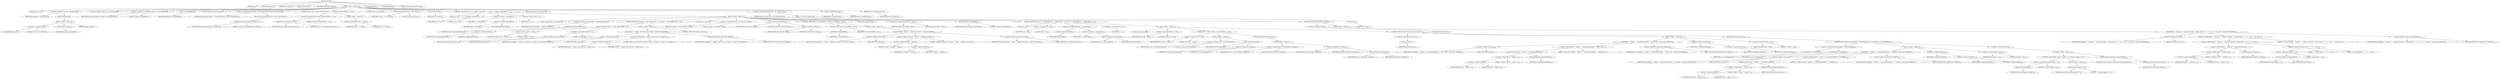 digraph "restrict" {  
"43" [label = <(METHOD,restrict)<SUB>95</SUB>> ]
"44" [label = <(PARAM,this)<SUB>95</SUB>> ]
"45" [label = <(PARAM,String[] files)<SUB>95</SUB>> ]
"46" [label = <(PARAM,File srcDir)<SUB>95</SUB>> ]
"47" [label = <(PARAM,File destDir)<SUB>95</SUB>> ]
"48" [label = <(PARAM,FileNameMapper mapper)<SUB>96</SUB>> ]
"49" [label = <(BLOCK,&lt;empty&gt;,&lt;empty&gt;)<SUB>96</SUB>> ]
"50" [label = <(LOCAL,long now: long)> ]
"51" [label = <(&lt;operator&gt;.assignment,long now = this.getTime())<SUB>98</SUB>> ]
"52" [label = <(IDENTIFIER,now,long now = this.getTime())<SUB>98</SUB>> ]
"53" [label = <(getTime,this.getTime())<SUB>98</SUB>> ]
"54" [label = <(BLOCK,&lt;empty&gt;,&lt;empty&gt;)<SUB>98</SUB>> ]
"55" [label = <(&lt;operator&gt;.assignment,&lt;empty&gt;)> ]
"56" [label = <(IDENTIFIER,$obj0,&lt;empty&gt;)> ]
"57" [label = <(&lt;operator&gt;.alloc,new java.util.Date())<SUB>98</SUB>> ]
"58" [label = <(&lt;init&gt;,new java.util.Date())<SUB>98</SUB>> ]
"59" [label = <(IDENTIFIER,$obj0,new java.util.Date())> ]
"60" [label = <(IDENTIFIER,$obj0,&lt;empty&gt;)> ]
"6" [label = <(LOCAL,StringBuffer targetList: java.lang.StringBuffer)> ]
"61" [label = <(&lt;operator&gt;.assignment,StringBuffer targetList = new StringBuffer())<SUB>99</SUB>> ]
"62" [label = <(IDENTIFIER,targetList,StringBuffer targetList = new StringBuffer())<SUB>99</SUB>> ]
"63" [label = <(&lt;operator&gt;.alloc,new StringBuffer())<SUB>99</SUB>> ]
"64" [label = <(&lt;init&gt;,new StringBuffer())<SUB>99</SUB>> ]
"5" [label = <(IDENTIFIER,targetList,new StringBuffer())<SUB>99</SUB>> ]
"65" [label = <(LOCAL,String osname: java.lang.String)> ]
"66" [label = <(&lt;operator&gt;.assignment,String osname = System.getProperty(&quot;os.name&quot;).toLowerCase())<SUB>106</SUB>> ]
"67" [label = <(IDENTIFIER,osname,String osname = System.getProperty(&quot;os.name&quot;).toLowerCase())<SUB>106</SUB>> ]
"68" [label = <(toLowerCase,System.getProperty(&quot;os.name&quot;).toLowerCase())<SUB>106</SUB>> ]
"69" [label = <(getProperty,System.getProperty(&quot;os.name&quot;))<SUB>106</SUB>> ]
"70" [label = <(IDENTIFIER,System,System.getProperty(&quot;os.name&quot;))<SUB>106</SUB>> ]
"71" [label = <(LITERAL,&quot;os.name&quot;,System.getProperty(&quot;os.name&quot;))<SUB>106</SUB>> ]
"72" [label = <(CONTROL_STRUCTURE,if (osname.indexOf(&quot;windows&quot;) &gt;= 0),if (osname.indexOf(&quot;windows&quot;) &gt;= 0))<SUB>107</SUB>> ]
"73" [label = <(&lt;operator&gt;.greaterEqualsThan,osname.indexOf(&quot;windows&quot;) &gt;= 0)<SUB>107</SUB>> ]
"74" [label = <(indexOf,osname.indexOf(&quot;windows&quot;))<SUB>107</SUB>> ]
"75" [label = <(IDENTIFIER,osname,osname.indexOf(&quot;windows&quot;))<SUB>107</SUB>> ]
"76" [label = <(LITERAL,&quot;windows&quot;,osname.indexOf(&quot;windows&quot;))<SUB>107</SUB>> ]
"77" [label = <(LITERAL,0,osname.indexOf(&quot;windows&quot;) &gt;= 0)<SUB>107</SUB>> ]
"78" [label = <(BLOCK,&lt;empty&gt;,&lt;empty&gt;)<SUB>107</SUB>> ]
"79" [label = <(&lt;operator&gt;.assignmentPlus,now += 2000)<SUB>108</SUB>> ]
"80" [label = <(IDENTIFIER,now,now += 2000)<SUB>108</SUB>> ]
"81" [label = <(LITERAL,2000,now += 2000)<SUB>108</SUB>> ]
"8" [label = <(LOCAL,Vector v: java.util.Vector)> ]
"82" [label = <(&lt;operator&gt;.assignment,Vector v = new Vector())<SUB>111</SUB>> ]
"83" [label = <(IDENTIFIER,v,Vector v = new Vector())<SUB>111</SUB>> ]
"84" [label = <(&lt;operator&gt;.alloc,new Vector())<SUB>111</SUB>> ]
"85" [label = <(&lt;init&gt;,new Vector())<SUB>111</SUB>> ]
"7" [label = <(IDENTIFIER,v,new Vector())<SUB>111</SUB>> ]
"86" [label = <(CONTROL_STRUCTURE,for (int i = 0; Some(i &lt; files.length); i++),for (int i = 0; Some(i &lt; files.length); i++))<SUB>112</SUB>> ]
"87" [label = <(LOCAL,int i: int)> ]
"88" [label = <(&lt;operator&gt;.assignment,int i = 0)<SUB>112</SUB>> ]
"89" [label = <(IDENTIFIER,i,int i = 0)<SUB>112</SUB>> ]
"90" [label = <(LITERAL,0,int i = 0)<SUB>112</SUB>> ]
"91" [label = <(&lt;operator&gt;.lessThan,i &lt; files.length)<SUB>112</SUB>> ]
"92" [label = <(IDENTIFIER,i,i &lt; files.length)<SUB>112</SUB>> ]
"93" [label = <(&lt;operator&gt;.fieldAccess,files.length)<SUB>112</SUB>> ]
"94" [label = <(IDENTIFIER,files,i &lt; files.length)<SUB>112</SUB>> ]
"95" [label = <(FIELD_IDENTIFIER,length,length)<SUB>112</SUB>> ]
"96" [label = <(&lt;operator&gt;.postIncrement,i++)<SUB>112</SUB>> ]
"97" [label = <(IDENTIFIER,i,i++)<SUB>112</SUB>> ]
"98" [label = <(BLOCK,&lt;empty&gt;,&lt;empty&gt;)<SUB>112</SUB>> ]
"99" [label = <(LOCAL,String[] targets: java.lang.String[])> ]
"100" [label = <(&lt;operator&gt;.assignment,String[] targets = mapFileName(files[i]))<SUB>114</SUB>> ]
"101" [label = <(IDENTIFIER,targets,String[] targets = mapFileName(files[i]))<SUB>114</SUB>> ]
"102" [label = <(mapFileName,mapFileName(files[i]))<SUB>114</SUB>> ]
"103" [label = <(IDENTIFIER,mapper,mapFileName(files[i]))<SUB>114</SUB>> ]
"104" [label = <(&lt;operator&gt;.indexAccess,files[i])<SUB>114</SUB>> ]
"105" [label = <(IDENTIFIER,files,mapFileName(files[i]))<SUB>114</SUB>> ]
"106" [label = <(IDENTIFIER,i,mapFileName(files[i]))<SUB>114</SUB>> ]
"107" [label = <(CONTROL_STRUCTURE,if (targets == null || targets.length == 0),if (targets == null || targets.length == 0))<SUB>115</SUB>> ]
"108" [label = <(&lt;operator&gt;.logicalOr,targets == null || targets.length == 0)<SUB>115</SUB>> ]
"109" [label = <(&lt;operator&gt;.equals,targets == null)<SUB>115</SUB>> ]
"110" [label = <(IDENTIFIER,targets,targets == null)<SUB>115</SUB>> ]
"111" [label = <(LITERAL,null,targets == null)<SUB>115</SUB>> ]
"112" [label = <(&lt;operator&gt;.equals,targets.length == 0)<SUB>115</SUB>> ]
"113" [label = <(&lt;operator&gt;.fieldAccess,targets.length)<SUB>115</SUB>> ]
"114" [label = <(IDENTIFIER,targets,targets.length == 0)<SUB>115</SUB>> ]
"115" [label = <(FIELD_IDENTIFIER,length,length)<SUB>115</SUB>> ]
"116" [label = <(LITERAL,0,targets.length == 0)<SUB>115</SUB>> ]
"117" [label = <(BLOCK,&lt;empty&gt;,&lt;empty&gt;)<SUB>115</SUB>> ]
"118" [label = <(log,log(files[i] + &quot; skipped - don\'t know how to handle it&quot;, Project.MSG_VERBOSE))<SUB>116</SUB>> ]
"119" [label = <(&lt;operator&gt;.fieldAccess,this.task)<SUB>116</SUB>> ]
"120" [label = <(IDENTIFIER,this,log(files[i] + &quot; skipped - don\'t know how to handle it&quot;, Project.MSG_VERBOSE))<SUB>116</SUB>> ]
"121" [label = <(FIELD_IDENTIFIER,task,task)<SUB>116</SUB>> ]
"122" [label = <(&lt;operator&gt;.addition,files[i] + &quot; skipped - don\'t know how to handle it&quot;)<SUB>116</SUB>> ]
"123" [label = <(&lt;operator&gt;.indexAccess,files[i])<SUB>116</SUB>> ]
"124" [label = <(IDENTIFIER,files,files[i] + &quot; skipped - don\'t know how to handle it&quot;)<SUB>116</SUB>> ]
"125" [label = <(IDENTIFIER,i,files[i] + &quot; skipped - don\'t know how to handle it&quot;)<SUB>116</SUB>> ]
"126" [label = <(LITERAL,&quot; skipped - don\'t know how to handle it&quot;,files[i] + &quot; skipped - don\'t know how to handle it&quot;)<SUB>116</SUB>> ]
"127" [label = <(&lt;operator&gt;.fieldAccess,Project.MSG_VERBOSE)<SUB>117</SUB>> ]
"128" [label = <(IDENTIFIER,Project,log(files[i] + &quot; skipped - don\'t know how to handle it&quot;, Project.MSG_VERBOSE))<SUB>117</SUB>> ]
"129" [label = <(FIELD_IDENTIFIER,MSG_VERBOSE,MSG_VERBOSE)<SUB>117</SUB>> ]
"130" [label = <(CONTROL_STRUCTURE,continue;,continue;)<SUB>118</SUB>> ]
"10" [label = <(LOCAL,File src: java.io.File)> ]
"131" [label = <(&lt;operator&gt;.assignment,File src = new File(srcDir, files[i]))<SUB>121</SUB>> ]
"132" [label = <(IDENTIFIER,src,File src = new File(srcDir, files[i]))<SUB>121</SUB>> ]
"133" [label = <(&lt;operator&gt;.alloc,new File(srcDir, files[i]))<SUB>121</SUB>> ]
"134" [label = <(&lt;init&gt;,new File(srcDir, files[i]))<SUB>121</SUB>> ]
"9" [label = <(IDENTIFIER,src,new File(srcDir, files[i]))<SUB>121</SUB>> ]
"135" [label = <(IDENTIFIER,srcDir,new File(srcDir, files[i]))<SUB>121</SUB>> ]
"136" [label = <(&lt;operator&gt;.indexAccess,files[i])<SUB>121</SUB>> ]
"137" [label = <(IDENTIFIER,files,new File(srcDir, files[i]))<SUB>121</SUB>> ]
"138" [label = <(IDENTIFIER,i,new File(srcDir, files[i]))<SUB>121</SUB>> ]
"139" [label = <(CONTROL_STRUCTURE,if (src.lastModified() &gt; now),if (src.lastModified() &gt; now))<SUB>122</SUB>> ]
"140" [label = <(&lt;operator&gt;.greaterThan,src.lastModified() &gt; now)<SUB>122</SUB>> ]
"141" [label = <(lastModified,src.lastModified())<SUB>122</SUB>> ]
"142" [label = <(IDENTIFIER,src,src.lastModified())<SUB>122</SUB>> ]
"143" [label = <(IDENTIFIER,now,src.lastModified() &gt; now)<SUB>122</SUB>> ]
"144" [label = <(BLOCK,&lt;empty&gt;,&lt;empty&gt;)<SUB>122</SUB>> ]
"145" [label = <(log,log(&quot;Warning: &quot; + files[i] + &quot; modified in the future.&quot;, Project.MSG_WARN))<SUB>123</SUB>> ]
"146" [label = <(&lt;operator&gt;.fieldAccess,this.task)<SUB>123</SUB>> ]
"147" [label = <(IDENTIFIER,this,log(&quot;Warning: &quot; + files[i] + &quot; modified in the future.&quot;, Project.MSG_WARN))<SUB>123</SUB>> ]
"148" [label = <(FIELD_IDENTIFIER,task,task)<SUB>123</SUB>> ]
"149" [label = <(&lt;operator&gt;.addition,&quot;Warning: &quot; + files[i] + &quot; modified in the future.&quot;)<SUB>123</SUB>> ]
"150" [label = <(&lt;operator&gt;.addition,&quot;Warning: &quot; + files[i])<SUB>123</SUB>> ]
"151" [label = <(LITERAL,&quot;Warning: &quot;,&quot;Warning: &quot; + files[i])<SUB>123</SUB>> ]
"152" [label = <(&lt;operator&gt;.indexAccess,files[i])<SUB>123</SUB>> ]
"153" [label = <(IDENTIFIER,files,&quot;Warning: &quot; + files[i])<SUB>123</SUB>> ]
"154" [label = <(IDENTIFIER,i,&quot;Warning: &quot; + files[i])<SUB>123</SUB>> ]
"155" [label = <(LITERAL,&quot; modified in the future.&quot;,&quot;Warning: &quot; + files[i] + &quot; modified in the future.&quot;)<SUB>123</SUB>> ]
"156" [label = <(&lt;operator&gt;.fieldAccess,Project.MSG_WARN)<SUB>124</SUB>> ]
"157" [label = <(IDENTIFIER,Project,log(&quot;Warning: &quot; + files[i] + &quot; modified in the future.&quot;, Project.MSG_WARN))<SUB>124</SUB>> ]
"158" [label = <(FIELD_IDENTIFIER,MSG_WARN,MSG_WARN)<SUB>124</SUB>> ]
"159" [label = <(LOCAL,boolean added: boolean)> ]
"160" [label = <(&lt;operator&gt;.assignment,boolean added = false)<SUB>127</SUB>> ]
"161" [label = <(IDENTIFIER,added,boolean added = false)<SUB>127</SUB>> ]
"162" [label = <(LITERAL,false,boolean added = false)<SUB>127</SUB>> ]
"163" [label = <(setLength,targetList.setLength(0))<SUB>128</SUB>> ]
"164" [label = <(IDENTIFIER,targetList,targetList.setLength(0))<SUB>128</SUB>> ]
"165" [label = <(LITERAL,0,targetList.setLength(0))<SUB>128</SUB>> ]
"166" [label = <(CONTROL_STRUCTURE,for (int j = 0; Some(!added &amp;&amp; j &lt; targets.length); j++),for (int j = 0; Some(!added &amp;&amp; j &lt; targets.length); j++))<SUB>129</SUB>> ]
"167" [label = <(LOCAL,int j: int)> ]
"168" [label = <(&lt;operator&gt;.assignment,int j = 0)<SUB>129</SUB>> ]
"169" [label = <(IDENTIFIER,j,int j = 0)<SUB>129</SUB>> ]
"170" [label = <(LITERAL,0,int j = 0)<SUB>129</SUB>> ]
"171" [label = <(&lt;operator&gt;.logicalAnd,!added &amp;&amp; j &lt; targets.length)<SUB>129</SUB>> ]
"172" [label = <(&lt;operator&gt;.logicalNot,!added)<SUB>129</SUB>> ]
"173" [label = <(IDENTIFIER,added,!added)<SUB>129</SUB>> ]
"174" [label = <(&lt;operator&gt;.lessThan,j &lt; targets.length)<SUB>129</SUB>> ]
"175" [label = <(IDENTIFIER,j,j &lt; targets.length)<SUB>129</SUB>> ]
"176" [label = <(&lt;operator&gt;.fieldAccess,targets.length)<SUB>129</SUB>> ]
"177" [label = <(IDENTIFIER,targets,j &lt; targets.length)<SUB>129</SUB>> ]
"178" [label = <(FIELD_IDENTIFIER,length,length)<SUB>129</SUB>> ]
"179" [label = <(&lt;operator&gt;.postIncrement,j++)<SUB>129</SUB>> ]
"180" [label = <(IDENTIFIER,j,j++)<SUB>129</SUB>> ]
"181" [label = <(BLOCK,&lt;empty&gt;,&lt;empty&gt;)<SUB>129</SUB>> ]
"12" [label = <(LOCAL,File dest: java.io.File)> ]
"182" [label = <(&lt;operator&gt;.assignment,File dest = null)<SUB>130</SUB>> ]
"183" [label = <(IDENTIFIER,dest,File dest = null)<SUB>130</SUB>> ]
"184" [label = <(LITERAL,null,File dest = null)<SUB>130</SUB>> ]
"185" [label = <(CONTROL_STRUCTURE,if (destDir == null),if (destDir == null))<SUB>131</SUB>> ]
"186" [label = <(&lt;operator&gt;.equals,destDir == null)<SUB>131</SUB>> ]
"187" [label = <(IDENTIFIER,destDir,destDir == null)<SUB>131</SUB>> ]
"188" [label = <(LITERAL,null,destDir == null)<SUB>131</SUB>> ]
"189" [label = <(BLOCK,&lt;empty&gt;,&lt;empty&gt;)<SUB>131</SUB>> ]
"190" [label = <(&lt;operator&gt;.assignment,dest = new File(targets[j]))<SUB>132</SUB>> ]
"191" [label = <(IDENTIFIER,dest,dest = new File(targets[j]))<SUB>132</SUB>> ]
"192" [label = <(&lt;operator&gt;.alloc,new File(targets[j]))<SUB>132</SUB>> ]
"193" [label = <(&lt;init&gt;,new File(targets[j]))<SUB>132</SUB>> ]
"11" [label = <(IDENTIFIER,dest,new File(targets[j]))<SUB>132</SUB>> ]
"194" [label = <(&lt;operator&gt;.indexAccess,targets[j])<SUB>132</SUB>> ]
"195" [label = <(IDENTIFIER,targets,new File(targets[j]))<SUB>132</SUB>> ]
"196" [label = <(IDENTIFIER,j,new File(targets[j]))<SUB>132</SUB>> ]
"197" [label = <(CONTROL_STRUCTURE,else,else)<SUB>133</SUB>> ]
"198" [label = <(BLOCK,&lt;empty&gt;,&lt;empty&gt;)<SUB>133</SUB>> ]
"199" [label = <(&lt;operator&gt;.assignment,dest = new File(destDir, targets[j]))<SUB>134</SUB>> ]
"200" [label = <(IDENTIFIER,dest,dest = new File(destDir, targets[j]))<SUB>134</SUB>> ]
"201" [label = <(&lt;operator&gt;.alloc,new File(destDir, targets[j]))<SUB>134</SUB>> ]
"202" [label = <(&lt;init&gt;,new File(destDir, targets[j]))<SUB>134</SUB>> ]
"13" [label = <(IDENTIFIER,dest,new File(destDir, targets[j]))<SUB>134</SUB>> ]
"203" [label = <(IDENTIFIER,destDir,new File(destDir, targets[j]))<SUB>134</SUB>> ]
"204" [label = <(&lt;operator&gt;.indexAccess,targets[j])<SUB>134</SUB>> ]
"205" [label = <(IDENTIFIER,targets,new File(destDir, targets[j]))<SUB>134</SUB>> ]
"206" [label = <(IDENTIFIER,j,new File(destDir, targets[j]))<SUB>134</SUB>> ]
"207" [label = <(CONTROL_STRUCTURE,if (!dest.exists()),if (!dest.exists()))<SUB>137</SUB>> ]
"208" [label = <(&lt;operator&gt;.logicalNot,!dest.exists())<SUB>137</SUB>> ]
"209" [label = <(exists,dest.exists())<SUB>137</SUB>> ]
"210" [label = <(IDENTIFIER,dest,dest.exists())<SUB>137</SUB>> ]
"211" [label = <(BLOCK,&lt;empty&gt;,&lt;empty&gt;)<SUB>137</SUB>> ]
"212" [label = <(log,log(files[i] + &quot; added as &quot; + dest.getAbsolutePath() + &quot; doesn\'t exist.&quot;, Project.MSG_VERBOSE))<SUB>138</SUB>> ]
"213" [label = <(&lt;operator&gt;.fieldAccess,this.task)<SUB>138</SUB>> ]
"214" [label = <(IDENTIFIER,this,log(files[i] + &quot; added as &quot; + dest.getAbsolutePath() + &quot; doesn\'t exist.&quot;, Project.MSG_VERBOSE))<SUB>138</SUB>> ]
"215" [label = <(FIELD_IDENTIFIER,task,task)<SUB>138</SUB>> ]
"216" [label = <(&lt;operator&gt;.addition,files[i] + &quot; added as &quot; + dest.getAbsolutePath() + &quot; doesn\'t exist.&quot;)<SUB>138</SUB>> ]
"217" [label = <(&lt;operator&gt;.addition,files[i] + &quot; added as &quot; + dest.getAbsolutePath())<SUB>138</SUB>> ]
"218" [label = <(&lt;operator&gt;.addition,files[i] + &quot; added as &quot;)<SUB>138</SUB>> ]
"219" [label = <(&lt;operator&gt;.indexAccess,files[i])<SUB>138</SUB>> ]
"220" [label = <(IDENTIFIER,files,files[i] + &quot; added as &quot;)<SUB>138</SUB>> ]
"221" [label = <(IDENTIFIER,i,files[i] + &quot; added as &quot;)<SUB>138</SUB>> ]
"222" [label = <(LITERAL,&quot; added as &quot;,files[i] + &quot; added as &quot;)<SUB>138</SUB>> ]
"223" [label = <(getAbsolutePath,dest.getAbsolutePath())<SUB>138</SUB>> ]
"224" [label = <(IDENTIFIER,dest,dest.getAbsolutePath())<SUB>138</SUB>> ]
"225" [label = <(LITERAL,&quot; doesn\'t exist.&quot;,files[i] + &quot; added as &quot; + dest.getAbsolutePath() + &quot; doesn\'t exist.&quot;)<SUB>138</SUB>> ]
"226" [label = <(&lt;operator&gt;.fieldAccess,Project.MSG_VERBOSE)<SUB>139</SUB>> ]
"227" [label = <(IDENTIFIER,Project,log(files[i] + &quot; added as &quot; + dest.getAbsolutePath() + &quot; doesn\'t exist.&quot;, Project.MSG_VERBOSE))<SUB>139</SUB>> ]
"228" [label = <(FIELD_IDENTIFIER,MSG_VERBOSE,MSG_VERBOSE)<SUB>139</SUB>> ]
"229" [label = <(addElement,v.addElement(files[i]))<SUB>140</SUB>> ]
"230" [label = <(IDENTIFIER,v,v.addElement(files[i]))<SUB>140</SUB>> ]
"231" [label = <(&lt;operator&gt;.indexAccess,files[i])<SUB>140</SUB>> ]
"232" [label = <(IDENTIFIER,files,v.addElement(files[i]))<SUB>140</SUB>> ]
"233" [label = <(IDENTIFIER,i,v.addElement(files[i]))<SUB>140</SUB>> ]
"234" [label = <(&lt;operator&gt;.assignment,added = true)<SUB>141</SUB>> ]
"235" [label = <(IDENTIFIER,added,added = true)<SUB>141</SUB>> ]
"236" [label = <(LITERAL,true,added = true)<SUB>141</SUB>> ]
"237" [label = <(CONTROL_STRUCTURE,else,else)<SUB>142</SUB>> ]
"238" [label = <(CONTROL_STRUCTURE,if (src.lastModified() &gt; dest.lastModified()),if (src.lastModified() &gt; dest.lastModified()))<SUB>142</SUB>> ]
"239" [label = <(&lt;operator&gt;.greaterThan,src.lastModified() &gt; dest.lastModified())<SUB>142</SUB>> ]
"240" [label = <(lastModified,src.lastModified())<SUB>142</SUB>> ]
"241" [label = <(IDENTIFIER,src,src.lastModified())<SUB>142</SUB>> ]
"242" [label = <(lastModified,dest.lastModified())<SUB>142</SUB>> ]
"243" [label = <(IDENTIFIER,dest,dest.lastModified())<SUB>142</SUB>> ]
"244" [label = <(BLOCK,&lt;empty&gt;,&lt;empty&gt;)<SUB>142</SUB>> ]
"245" [label = <(log,log(files[i] + &quot; added as &quot; + dest.getAbsolutePath() + &quot; is outdated.&quot;, Project.MSG_VERBOSE))<SUB>143</SUB>> ]
"246" [label = <(&lt;operator&gt;.fieldAccess,this.task)<SUB>143</SUB>> ]
"247" [label = <(IDENTIFIER,this,log(files[i] + &quot; added as &quot; + dest.getAbsolutePath() + &quot; is outdated.&quot;, Project.MSG_VERBOSE))<SUB>143</SUB>> ]
"248" [label = <(FIELD_IDENTIFIER,task,task)<SUB>143</SUB>> ]
"249" [label = <(&lt;operator&gt;.addition,files[i] + &quot; added as &quot; + dest.getAbsolutePath() + &quot; is outdated.&quot;)<SUB>143</SUB>> ]
"250" [label = <(&lt;operator&gt;.addition,files[i] + &quot; added as &quot; + dest.getAbsolutePath())<SUB>143</SUB>> ]
"251" [label = <(&lt;operator&gt;.addition,files[i] + &quot; added as &quot;)<SUB>143</SUB>> ]
"252" [label = <(&lt;operator&gt;.indexAccess,files[i])<SUB>143</SUB>> ]
"253" [label = <(IDENTIFIER,files,files[i] + &quot; added as &quot;)<SUB>143</SUB>> ]
"254" [label = <(IDENTIFIER,i,files[i] + &quot; added as &quot;)<SUB>143</SUB>> ]
"255" [label = <(LITERAL,&quot; added as &quot;,files[i] + &quot; added as &quot;)<SUB>143</SUB>> ]
"256" [label = <(getAbsolutePath,dest.getAbsolutePath())<SUB>143</SUB>> ]
"257" [label = <(IDENTIFIER,dest,dest.getAbsolutePath())<SUB>143</SUB>> ]
"258" [label = <(LITERAL,&quot; is outdated.&quot;,files[i] + &quot; added as &quot; + dest.getAbsolutePath() + &quot; is outdated.&quot;)<SUB>143</SUB>> ]
"259" [label = <(&lt;operator&gt;.fieldAccess,Project.MSG_VERBOSE)<SUB>144</SUB>> ]
"260" [label = <(IDENTIFIER,Project,log(files[i] + &quot; added as &quot; + dest.getAbsolutePath() + &quot; is outdated.&quot;, Project.MSG_VERBOSE))<SUB>144</SUB>> ]
"261" [label = <(FIELD_IDENTIFIER,MSG_VERBOSE,MSG_VERBOSE)<SUB>144</SUB>> ]
"262" [label = <(addElement,v.addElement(files[i]))<SUB>145</SUB>> ]
"263" [label = <(IDENTIFIER,v,v.addElement(files[i]))<SUB>145</SUB>> ]
"264" [label = <(&lt;operator&gt;.indexAccess,files[i])<SUB>145</SUB>> ]
"265" [label = <(IDENTIFIER,files,v.addElement(files[i]))<SUB>145</SUB>> ]
"266" [label = <(IDENTIFIER,i,v.addElement(files[i]))<SUB>145</SUB>> ]
"267" [label = <(&lt;operator&gt;.assignment,added = true)<SUB>146</SUB>> ]
"268" [label = <(IDENTIFIER,added,added = true)<SUB>146</SUB>> ]
"269" [label = <(LITERAL,true,added = true)<SUB>146</SUB>> ]
"270" [label = <(CONTROL_STRUCTURE,else,else)<SUB>147</SUB>> ]
"271" [label = <(BLOCK,&lt;empty&gt;,&lt;empty&gt;)<SUB>147</SUB>> ]
"272" [label = <(CONTROL_STRUCTURE,if (targetList.length() &gt; 0),if (targetList.length() &gt; 0))<SUB>148</SUB>> ]
"273" [label = <(&lt;operator&gt;.greaterThan,targetList.length() &gt; 0)<SUB>148</SUB>> ]
"274" [label = <(length,targetList.length())<SUB>148</SUB>> ]
"275" [label = <(IDENTIFIER,targetList,targetList.length())<SUB>148</SUB>> ]
"276" [label = <(LITERAL,0,targetList.length() &gt; 0)<SUB>148</SUB>> ]
"277" [label = <(BLOCK,&lt;empty&gt;,&lt;empty&gt;)<SUB>148</SUB>> ]
"278" [label = <(append,targetList.append(&quot;, &quot;))<SUB>149</SUB>> ]
"279" [label = <(IDENTIFIER,targetList,targetList.append(&quot;, &quot;))<SUB>149</SUB>> ]
"280" [label = <(LITERAL,&quot;, &quot;,targetList.append(&quot;, &quot;))<SUB>149</SUB>> ]
"281" [label = <(append,targetList.append(dest.getAbsolutePath()))<SUB>151</SUB>> ]
"282" [label = <(IDENTIFIER,targetList,targetList.append(dest.getAbsolutePath()))<SUB>151</SUB>> ]
"283" [label = <(getAbsolutePath,dest.getAbsolutePath())<SUB>151</SUB>> ]
"284" [label = <(IDENTIFIER,dest,dest.getAbsolutePath())<SUB>151</SUB>> ]
"285" [label = <(CONTROL_STRUCTURE,if (!added),if (!added))<SUB>155</SUB>> ]
"286" [label = <(&lt;operator&gt;.logicalNot,!added)<SUB>155</SUB>> ]
"287" [label = <(IDENTIFIER,added,!added)<SUB>155</SUB>> ]
"288" [label = <(BLOCK,&lt;empty&gt;,&lt;empty&gt;)<SUB>155</SUB>> ]
"289" [label = <(log,log(files[i] + &quot; omitted as &quot; + targetList.toString() + (targets.length == 1 ? &quot; is&quot; : &quot; are &quot;) + &quot; up to date.&quot;, Project.MSG_VERBOSE))<SUB>156</SUB>> ]
"290" [label = <(&lt;operator&gt;.fieldAccess,this.task)<SUB>156</SUB>> ]
"291" [label = <(IDENTIFIER,this,log(files[i] + &quot; omitted as &quot; + targetList.toString() + (targets.length == 1 ? &quot; is&quot; : &quot; are &quot;) + &quot; up to date.&quot;, Project.MSG_VERBOSE))<SUB>156</SUB>> ]
"292" [label = <(FIELD_IDENTIFIER,task,task)<SUB>156</SUB>> ]
"293" [label = <(&lt;operator&gt;.addition,files[i] + &quot; omitted as &quot; + targetList.toString() + (targets.length == 1 ? &quot; is&quot; : &quot; are &quot;) + &quot; up to date.&quot;)<SUB>156</SUB>> ]
"294" [label = <(&lt;operator&gt;.addition,files[i] + &quot; omitted as &quot; + targetList.toString() + (targets.length == 1 ? &quot; is&quot; : &quot; are &quot;))<SUB>156</SUB>> ]
"295" [label = <(&lt;operator&gt;.addition,files[i] + &quot; omitted as &quot; + targetList.toString())<SUB>156</SUB>> ]
"296" [label = <(&lt;operator&gt;.addition,files[i] + &quot; omitted as &quot;)<SUB>156</SUB>> ]
"297" [label = <(&lt;operator&gt;.indexAccess,files[i])<SUB>156</SUB>> ]
"298" [label = <(IDENTIFIER,files,files[i] + &quot; omitted as &quot;)<SUB>156</SUB>> ]
"299" [label = <(IDENTIFIER,i,files[i] + &quot; omitted as &quot;)<SUB>156</SUB>> ]
"300" [label = <(LITERAL,&quot; omitted as &quot;,files[i] + &quot; omitted as &quot;)<SUB>156</SUB>> ]
"301" [label = <(toString,targetList.toString())<SUB>156</SUB>> ]
"302" [label = <(IDENTIFIER,targetList,targetList.toString())<SUB>156</SUB>> ]
"303" [label = <(&lt;operator&gt;.conditional,targets.length == 1 ? &quot; is&quot; : &quot; are &quot;)<SUB>157</SUB>> ]
"304" [label = <(&lt;operator&gt;.equals,targets.length == 1)<SUB>157</SUB>> ]
"305" [label = <(&lt;operator&gt;.fieldAccess,targets.length)<SUB>157</SUB>> ]
"306" [label = <(IDENTIFIER,targets,targets.length == 1)<SUB>157</SUB>> ]
"307" [label = <(FIELD_IDENTIFIER,length,length)<SUB>157</SUB>> ]
"308" [label = <(LITERAL,1,targets.length == 1)<SUB>157</SUB>> ]
"309" [label = <(LITERAL,&quot; is&quot;,targets.length == 1 ? &quot; is&quot; : &quot; are &quot;)<SUB>157</SUB>> ]
"310" [label = <(LITERAL,&quot; are &quot;,targets.length == 1 ? &quot; is&quot; : &quot; are &quot;)<SUB>157</SUB>> ]
"311" [label = <(LITERAL,&quot; up to date.&quot;,files[i] + &quot; omitted as &quot; + targetList.toString() + (targets.length == 1 ? &quot; is&quot; : &quot; are &quot;) + &quot; up to date.&quot;)<SUB>158</SUB>> ]
"312" [label = <(&lt;operator&gt;.fieldAccess,Project.MSG_VERBOSE)<SUB>158</SUB>> ]
"313" [label = <(IDENTIFIER,Project,log(files[i] + &quot; omitted as &quot; + targetList.toString() + (targets.length == 1 ? &quot; is&quot; : &quot; are &quot;) + &quot; up to date.&quot;, Project.MSG_VERBOSE))<SUB>158</SUB>> ]
"314" [label = <(FIELD_IDENTIFIER,MSG_VERBOSE,MSG_VERBOSE)<SUB>158</SUB>> ]
"315" [label = <(LOCAL,String[] result: java.lang.String[])> ]
"316" [label = <(&lt;operator&gt;.assignment,String[] result = new String[v.size()])<SUB>162</SUB>> ]
"317" [label = <(IDENTIFIER,result,String[] result = new String[v.size()])<SUB>162</SUB>> ]
"318" [label = <(&lt;operator&gt;.alloc,new String[v.size()])> ]
"319" [label = <(size,v.size())<SUB>162</SUB>> ]
"320" [label = <(IDENTIFIER,v,v.size())<SUB>162</SUB>> ]
"321" [label = <(copyInto,v.copyInto(result))<SUB>163</SUB>> ]
"322" [label = <(IDENTIFIER,v,v.copyInto(result))<SUB>163</SUB>> ]
"323" [label = <(IDENTIFIER,result,v.copyInto(result))<SUB>163</SUB>> ]
"324" [label = <(RETURN,return result;,return result;)<SUB>164</SUB>> ]
"325" [label = <(IDENTIFIER,result,return result;)<SUB>164</SUB>> ]
"326" [label = <(MODIFIER,PUBLIC)> ]
"327" [label = <(MODIFIER,VIRTUAL)> ]
"328" [label = <(METHOD_RETURN,java.lang.String[])<SUB>95</SUB>> ]
  "43" -> "44" 
  "43" -> "45" 
  "43" -> "46" 
  "43" -> "47" 
  "43" -> "48" 
  "43" -> "49" 
  "43" -> "326" 
  "43" -> "327" 
  "43" -> "328" 
  "49" -> "50" 
  "49" -> "51" 
  "49" -> "6" 
  "49" -> "61" 
  "49" -> "64" 
  "49" -> "65" 
  "49" -> "66" 
  "49" -> "72" 
  "49" -> "8" 
  "49" -> "82" 
  "49" -> "85" 
  "49" -> "86" 
  "49" -> "315" 
  "49" -> "316" 
  "49" -> "321" 
  "49" -> "324" 
  "51" -> "52" 
  "51" -> "53" 
  "53" -> "54" 
  "54" -> "55" 
  "54" -> "58" 
  "54" -> "60" 
  "55" -> "56" 
  "55" -> "57" 
  "58" -> "59" 
  "61" -> "62" 
  "61" -> "63" 
  "64" -> "5" 
  "66" -> "67" 
  "66" -> "68" 
  "68" -> "69" 
  "69" -> "70" 
  "69" -> "71" 
  "72" -> "73" 
  "72" -> "78" 
  "73" -> "74" 
  "73" -> "77" 
  "74" -> "75" 
  "74" -> "76" 
  "78" -> "79" 
  "79" -> "80" 
  "79" -> "81" 
  "82" -> "83" 
  "82" -> "84" 
  "85" -> "7" 
  "86" -> "87" 
  "86" -> "88" 
  "86" -> "91" 
  "86" -> "96" 
  "86" -> "98" 
  "88" -> "89" 
  "88" -> "90" 
  "91" -> "92" 
  "91" -> "93" 
  "93" -> "94" 
  "93" -> "95" 
  "96" -> "97" 
  "98" -> "99" 
  "98" -> "100" 
  "98" -> "107" 
  "98" -> "10" 
  "98" -> "131" 
  "98" -> "134" 
  "98" -> "139" 
  "98" -> "159" 
  "98" -> "160" 
  "98" -> "163" 
  "98" -> "166" 
  "98" -> "285" 
  "100" -> "101" 
  "100" -> "102" 
  "102" -> "103" 
  "102" -> "104" 
  "104" -> "105" 
  "104" -> "106" 
  "107" -> "108" 
  "107" -> "117" 
  "108" -> "109" 
  "108" -> "112" 
  "109" -> "110" 
  "109" -> "111" 
  "112" -> "113" 
  "112" -> "116" 
  "113" -> "114" 
  "113" -> "115" 
  "117" -> "118" 
  "117" -> "130" 
  "118" -> "119" 
  "118" -> "122" 
  "118" -> "127" 
  "119" -> "120" 
  "119" -> "121" 
  "122" -> "123" 
  "122" -> "126" 
  "123" -> "124" 
  "123" -> "125" 
  "127" -> "128" 
  "127" -> "129" 
  "131" -> "132" 
  "131" -> "133" 
  "134" -> "9" 
  "134" -> "135" 
  "134" -> "136" 
  "136" -> "137" 
  "136" -> "138" 
  "139" -> "140" 
  "139" -> "144" 
  "140" -> "141" 
  "140" -> "143" 
  "141" -> "142" 
  "144" -> "145" 
  "145" -> "146" 
  "145" -> "149" 
  "145" -> "156" 
  "146" -> "147" 
  "146" -> "148" 
  "149" -> "150" 
  "149" -> "155" 
  "150" -> "151" 
  "150" -> "152" 
  "152" -> "153" 
  "152" -> "154" 
  "156" -> "157" 
  "156" -> "158" 
  "160" -> "161" 
  "160" -> "162" 
  "163" -> "164" 
  "163" -> "165" 
  "166" -> "167" 
  "166" -> "168" 
  "166" -> "171" 
  "166" -> "179" 
  "166" -> "181" 
  "168" -> "169" 
  "168" -> "170" 
  "171" -> "172" 
  "171" -> "174" 
  "172" -> "173" 
  "174" -> "175" 
  "174" -> "176" 
  "176" -> "177" 
  "176" -> "178" 
  "179" -> "180" 
  "181" -> "12" 
  "181" -> "182" 
  "181" -> "185" 
  "181" -> "207" 
  "182" -> "183" 
  "182" -> "184" 
  "185" -> "186" 
  "185" -> "189" 
  "185" -> "197" 
  "186" -> "187" 
  "186" -> "188" 
  "189" -> "190" 
  "189" -> "193" 
  "190" -> "191" 
  "190" -> "192" 
  "193" -> "11" 
  "193" -> "194" 
  "194" -> "195" 
  "194" -> "196" 
  "197" -> "198" 
  "198" -> "199" 
  "198" -> "202" 
  "199" -> "200" 
  "199" -> "201" 
  "202" -> "13" 
  "202" -> "203" 
  "202" -> "204" 
  "204" -> "205" 
  "204" -> "206" 
  "207" -> "208" 
  "207" -> "211" 
  "207" -> "237" 
  "208" -> "209" 
  "209" -> "210" 
  "211" -> "212" 
  "211" -> "229" 
  "211" -> "234" 
  "212" -> "213" 
  "212" -> "216" 
  "212" -> "226" 
  "213" -> "214" 
  "213" -> "215" 
  "216" -> "217" 
  "216" -> "225" 
  "217" -> "218" 
  "217" -> "223" 
  "218" -> "219" 
  "218" -> "222" 
  "219" -> "220" 
  "219" -> "221" 
  "223" -> "224" 
  "226" -> "227" 
  "226" -> "228" 
  "229" -> "230" 
  "229" -> "231" 
  "231" -> "232" 
  "231" -> "233" 
  "234" -> "235" 
  "234" -> "236" 
  "237" -> "238" 
  "238" -> "239" 
  "238" -> "244" 
  "238" -> "270" 
  "239" -> "240" 
  "239" -> "242" 
  "240" -> "241" 
  "242" -> "243" 
  "244" -> "245" 
  "244" -> "262" 
  "244" -> "267" 
  "245" -> "246" 
  "245" -> "249" 
  "245" -> "259" 
  "246" -> "247" 
  "246" -> "248" 
  "249" -> "250" 
  "249" -> "258" 
  "250" -> "251" 
  "250" -> "256" 
  "251" -> "252" 
  "251" -> "255" 
  "252" -> "253" 
  "252" -> "254" 
  "256" -> "257" 
  "259" -> "260" 
  "259" -> "261" 
  "262" -> "263" 
  "262" -> "264" 
  "264" -> "265" 
  "264" -> "266" 
  "267" -> "268" 
  "267" -> "269" 
  "270" -> "271" 
  "271" -> "272" 
  "271" -> "281" 
  "272" -> "273" 
  "272" -> "277" 
  "273" -> "274" 
  "273" -> "276" 
  "274" -> "275" 
  "277" -> "278" 
  "278" -> "279" 
  "278" -> "280" 
  "281" -> "282" 
  "281" -> "283" 
  "283" -> "284" 
  "285" -> "286" 
  "285" -> "288" 
  "286" -> "287" 
  "288" -> "289" 
  "289" -> "290" 
  "289" -> "293" 
  "289" -> "312" 
  "290" -> "291" 
  "290" -> "292" 
  "293" -> "294" 
  "293" -> "311" 
  "294" -> "295" 
  "294" -> "303" 
  "295" -> "296" 
  "295" -> "301" 
  "296" -> "297" 
  "296" -> "300" 
  "297" -> "298" 
  "297" -> "299" 
  "301" -> "302" 
  "303" -> "304" 
  "303" -> "309" 
  "303" -> "310" 
  "304" -> "305" 
  "304" -> "308" 
  "305" -> "306" 
  "305" -> "307" 
  "312" -> "313" 
  "312" -> "314" 
  "316" -> "317" 
  "316" -> "318" 
  "318" -> "319" 
  "319" -> "320" 
  "321" -> "322" 
  "321" -> "323" 
  "324" -> "325" 
}
